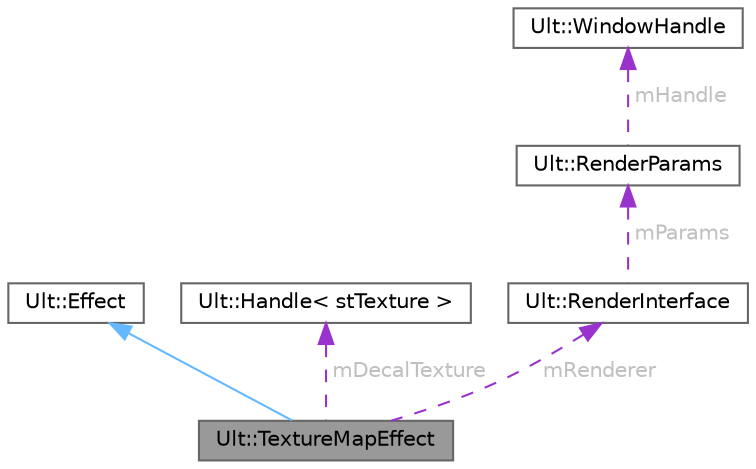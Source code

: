 digraph "Ult::TextureMapEffect"
{
 // LATEX_PDF_SIZE
  bgcolor="transparent";
  edge [fontname=Helvetica,fontsize=10,labelfontname=Helvetica,labelfontsize=10];
  node [fontname=Helvetica,fontsize=10,shape=box,height=0.2,width=0.4];
  Node1 [id="Node000001",label="Ult::TextureMapEffect",height=0.2,width=0.4,color="gray40", fillcolor="grey60", style="filled", fontcolor="black",tooltip=" "];
  Node2 -> Node1 [id="edge1_Node000001_Node000002",dir="back",color="steelblue1",style="solid",tooltip=" "];
  Node2 [id="Node000002",label="Ult::Effect",height=0.2,width=0.4,color="gray40", fillcolor="white", style="filled",URL="$class_ult_1_1_effect.html",tooltip=" "];
  Node3 -> Node1 [id="edge2_Node000001_Node000003",dir="back",color="darkorchid3",style="dashed",tooltip=" ",label=" mDecalTexture",fontcolor="grey" ];
  Node3 [id="Node000003",label="Ult::Handle\< stTexture \>",height=0.2,width=0.4,color="gray40", fillcolor="white", style="filled",URL="$class_ult_1_1_handle.html",tooltip=" "];
  Node4 -> Node1 [id="edge3_Node000001_Node000004",dir="back",color="darkorchid3",style="dashed",tooltip=" ",label=" mRenderer",fontcolor="grey" ];
  Node4 [id="Node000004",label="Ult::RenderInterface",height=0.2,width=0.4,color="gray40", fillcolor="white", style="filled",URL="$class_ult_1_1_render_interface.html",tooltip=" "];
  Node5 -> Node4 [id="edge4_Node000004_Node000005",dir="back",color="darkorchid3",style="dashed",tooltip=" ",label=" mParams",fontcolor="grey" ];
  Node5 [id="Node000005",label="Ult::RenderParams",height=0.2,width=0.4,color="gray40", fillcolor="white", style="filled",URL="$struct_ult_1_1_render_params.html",tooltip=" "];
  Node6 -> Node5 [id="edge5_Node000005_Node000006",dir="back",color="darkorchid3",style="dashed",tooltip=" ",label=" mHandle",fontcolor="grey" ];
  Node6 [id="Node000006",label="Ult::WindowHandle",height=0.2,width=0.4,color="gray40", fillcolor="white", style="filled",URL="$class_ult_1_1_window_handle.html",tooltip=" "];
}
